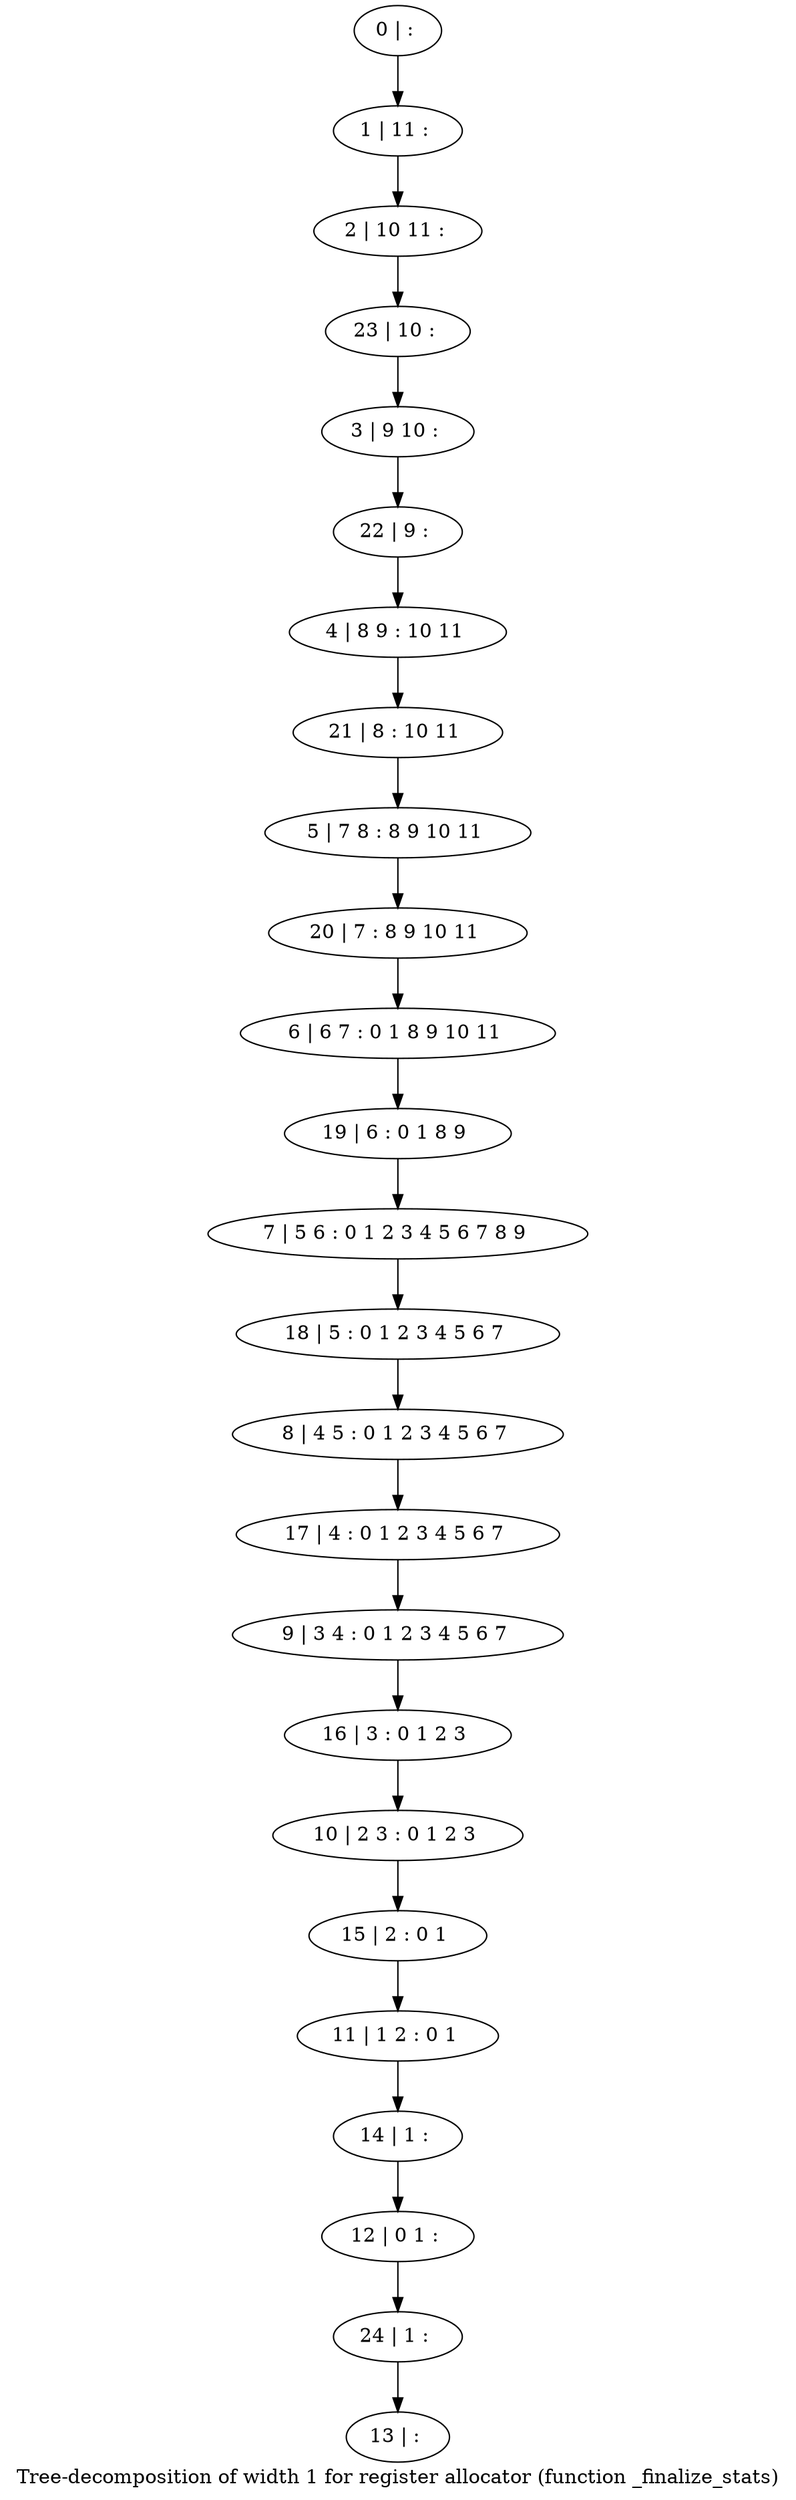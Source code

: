 digraph G {
graph [label="Tree-decomposition of width 1 for register allocator (function _finalize_stats)"]
0[label="0 | : "];
1[label="1 | 11 : "];
2[label="2 | 10 11 : "];
3[label="3 | 9 10 : "];
4[label="4 | 8 9 : 10 11 "];
5[label="5 | 7 8 : 8 9 10 11 "];
6[label="6 | 6 7 : 0 1 8 9 10 11 "];
7[label="7 | 5 6 : 0 1 2 3 4 5 6 7 8 9 "];
8[label="8 | 4 5 : 0 1 2 3 4 5 6 7 "];
9[label="9 | 3 4 : 0 1 2 3 4 5 6 7 "];
10[label="10 | 2 3 : 0 1 2 3 "];
11[label="11 | 1 2 : 0 1 "];
12[label="12 | 0 1 : "];
13[label="13 | : "];
14[label="14 | 1 : "];
15[label="15 | 2 : 0 1 "];
16[label="16 | 3 : 0 1 2 3 "];
17[label="17 | 4 : 0 1 2 3 4 5 6 7 "];
18[label="18 | 5 : 0 1 2 3 4 5 6 7 "];
19[label="19 | 6 : 0 1 8 9 "];
20[label="20 | 7 : 8 9 10 11 "];
21[label="21 | 8 : 10 11 "];
22[label="22 | 9 : "];
23[label="23 | 10 : "];
24[label="24 | 1 : "];
0->1 ;
1->2 ;
14->12 ;
11->14 ;
15->11 ;
10->15 ;
16->10 ;
9->16 ;
17->9 ;
8->17 ;
18->8 ;
7->18 ;
19->7 ;
6->19 ;
20->6 ;
5->20 ;
21->5 ;
4->21 ;
22->4 ;
3->22 ;
23->3 ;
2->23 ;
24->13 ;
12->24 ;
}
